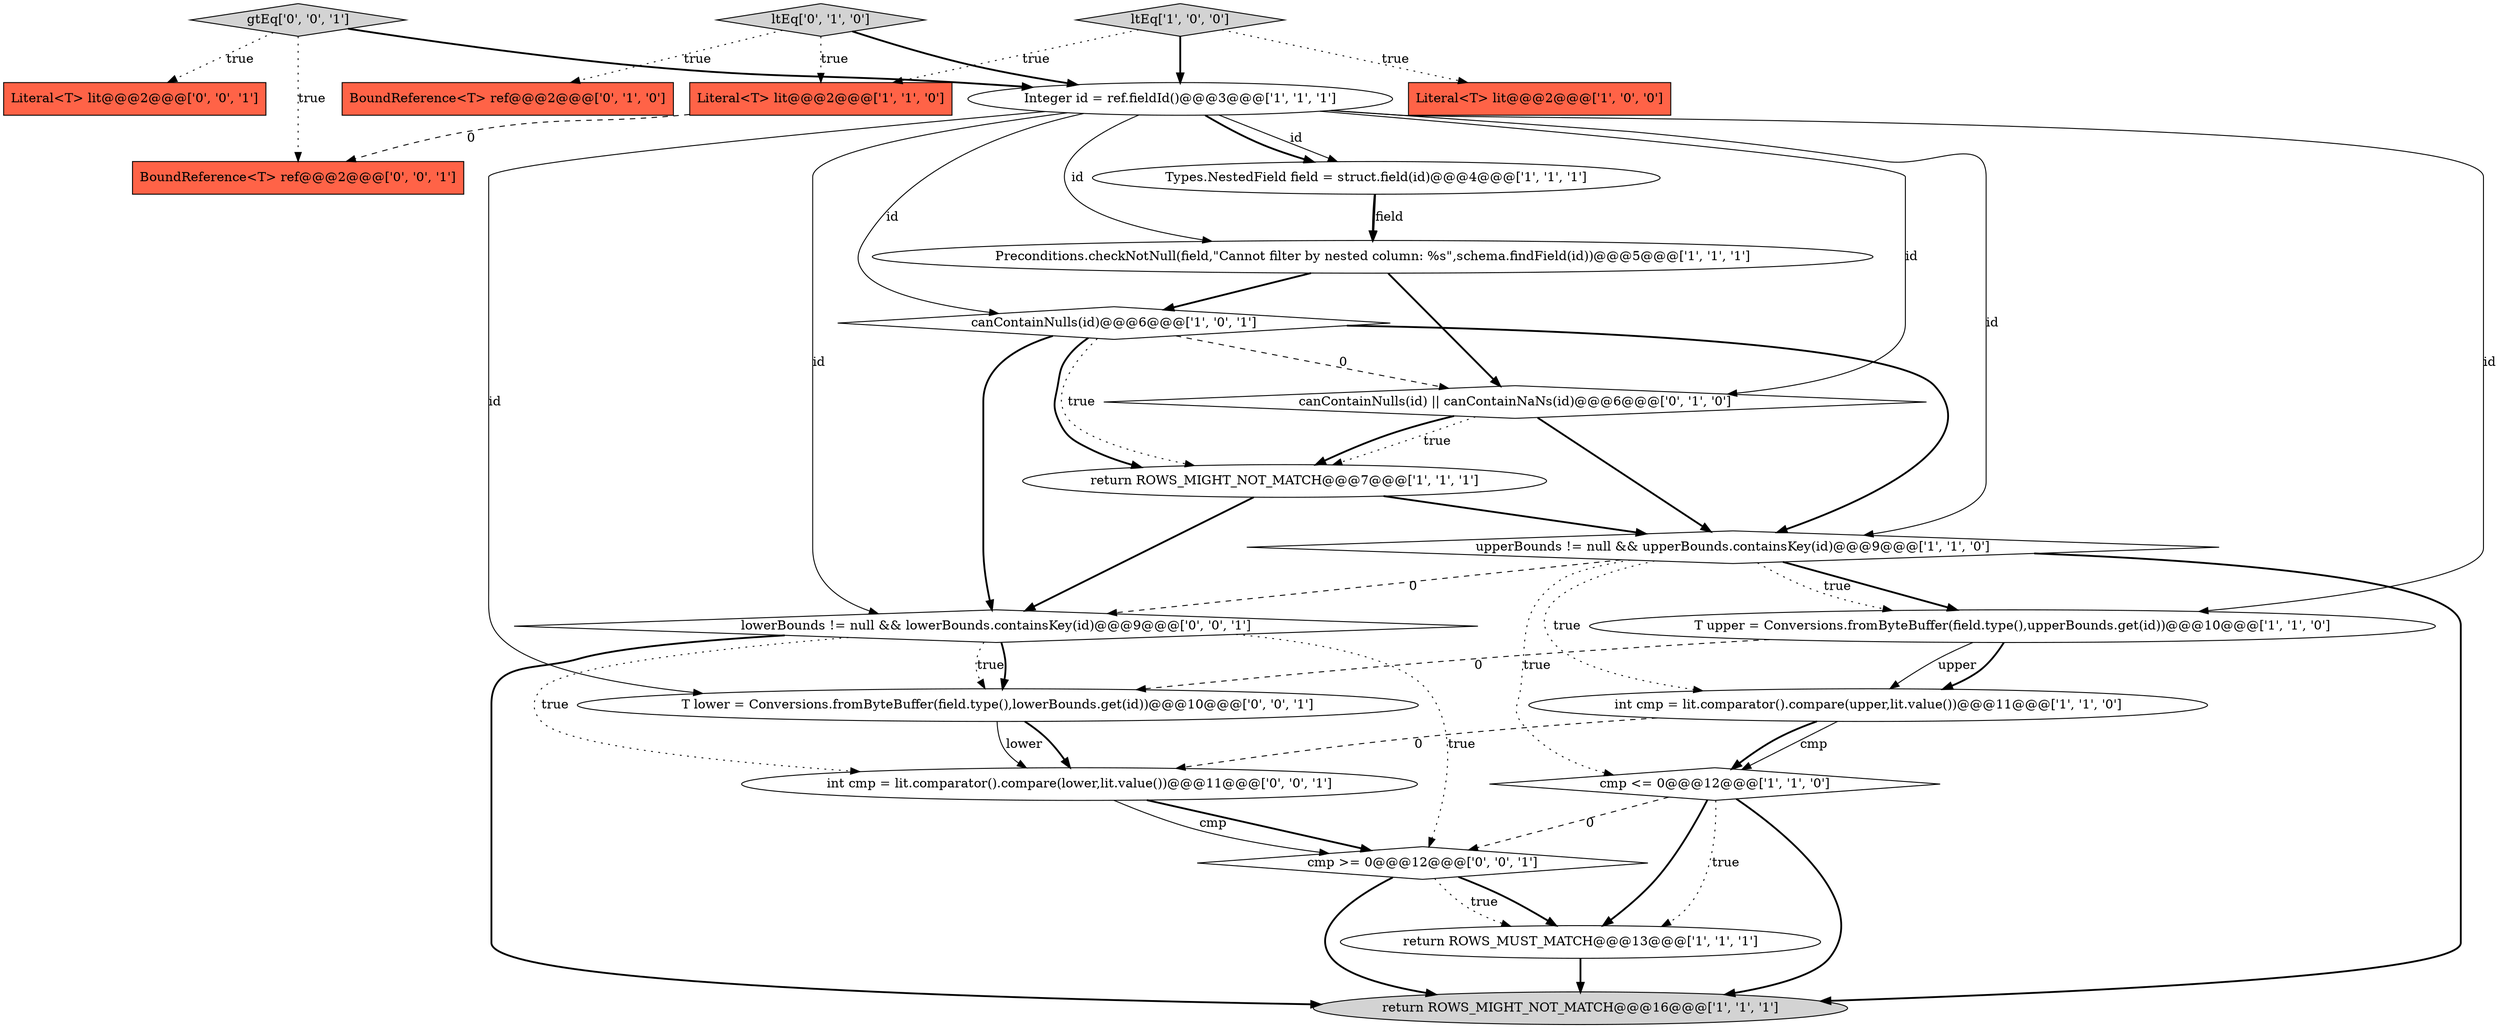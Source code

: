 digraph {
8 [style = filled, label = "upperBounds != null && upperBounds.containsKey(id)@@@9@@@['1', '1', '0']", fillcolor = white, shape = diamond image = "AAA0AAABBB1BBB"];
5 [style = filled, label = "cmp <= 0@@@12@@@['1', '1', '0']", fillcolor = white, shape = diamond image = "AAA0AAABBB1BBB"];
21 [style = filled, label = "int cmp = lit.comparator().compare(lower,lit.value())@@@11@@@['0', '0', '1']", fillcolor = white, shape = ellipse image = "AAA0AAABBB3BBB"];
15 [style = filled, label = "BoundReference<T> ref@@@2@@@['0', '1', '0']", fillcolor = tomato, shape = box image = "AAA0AAABBB2BBB"];
22 [style = filled, label = "cmp >= 0@@@12@@@['0', '0', '1']", fillcolor = white, shape = diamond image = "AAA0AAABBB3BBB"];
3 [style = filled, label = "return ROWS_MUST_MATCH@@@13@@@['1', '1', '1']", fillcolor = white, shape = ellipse image = "AAA0AAABBB1BBB"];
4 [style = filled, label = "T upper = Conversions.fromByteBuffer(field.type(),upperBounds.get(id))@@@10@@@['1', '1', '0']", fillcolor = white, shape = ellipse image = "AAA0AAABBB1BBB"];
11 [style = filled, label = "Integer id = ref.fieldId()@@@3@@@['1', '1', '1']", fillcolor = white, shape = ellipse image = "AAA0AAABBB1BBB"];
0 [style = filled, label = "int cmp = lit.comparator().compare(upper,lit.value())@@@11@@@['1', '1', '0']", fillcolor = white, shape = ellipse image = "AAA0AAABBB1BBB"];
17 [style = filled, label = "Literal<T> lit@@@2@@@['0', '0', '1']", fillcolor = tomato, shape = box image = "AAA0AAABBB3BBB"];
18 [style = filled, label = "gtEq['0', '0', '1']", fillcolor = lightgray, shape = diamond image = "AAA0AAABBB3BBB"];
20 [style = filled, label = "T lower = Conversions.fromByteBuffer(field.type(),lowerBounds.get(id))@@@10@@@['0', '0', '1']", fillcolor = white, shape = ellipse image = "AAA0AAABBB3BBB"];
10 [style = filled, label = "canContainNulls(id)@@@6@@@['1', '0', '1']", fillcolor = white, shape = diamond image = "AAA0AAABBB1BBB"];
16 [style = filled, label = "ltEq['0', '1', '0']", fillcolor = lightgray, shape = diamond image = "AAA0AAABBB2BBB"];
23 [style = filled, label = "lowerBounds != null && lowerBounds.containsKey(id)@@@9@@@['0', '0', '1']", fillcolor = white, shape = diamond image = "AAA0AAABBB3BBB"];
2 [style = filled, label = "Literal<T> lit@@@2@@@['1', '1', '0']", fillcolor = tomato, shape = box image = "AAA0AAABBB1BBB"];
1 [style = filled, label = "Literal<T> lit@@@2@@@['1', '0', '0']", fillcolor = tomato, shape = box image = "AAA0AAABBB1BBB"];
12 [style = filled, label = "ltEq['1', '0', '0']", fillcolor = lightgray, shape = diamond image = "AAA0AAABBB1BBB"];
9 [style = filled, label = "return ROWS_MIGHT_NOT_MATCH@@@16@@@['1', '1', '1']", fillcolor = lightgray, shape = ellipse image = "AAA0AAABBB1BBB"];
7 [style = filled, label = "Types.NestedField field = struct.field(id)@@@4@@@['1', '1', '1']", fillcolor = white, shape = ellipse image = "AAA0AAABBB1BBB"];
14 [style = filled, label = "canContainNulls(id) || canContainNaNs(id)@@@6@@@['0', '1', '0']", fillcolor = white, shape = diamond image = "AAA1AAABBB2BBB"];
13 [style = filled, label = "return ROWS_MIGHT_NOT_MATCH@@@7@@@['1', '1', '1']", fillcolor = white, shape = ellipse image = "AAA0AAABBB1BBB"];
6 [style = filled, label = "Preconditions.checkNotNull(field,\"Cannot filter by nested column: %s\",schema.findField(id))@@@5@@@['1', '1', '1']", fillcolor = white, shape = ellipse image = "AAA0AAABBB1BBB"];
19 [style = filled, label = "BoundReference<T> ref@@@2@@@['0', '0', '1']", fillcolor = tomato, shape = box image = "AAA0AAABBB3BBB"];
5->22 [style = dashed, label="0"];
23->9 [style = bold, label=""];
10->13 [style = dotted, label="true"];
8->9 [style = bold, label=""];
11->23 [style = solid, label="id"];
11->6 [style = solid, label="id"];
8->4 [style = bold, label=""];
10->23 [style = bold, label=""];
21->22 [style = bold, label=""];
16->2 [style = dotted, label="true"];
0->5 [style = solid, label="cmp"];
0->21 [style = dashed, label="0"];
10->14 [style = dashed, label="0"];
23->20 [style = dotted, label="true"];
5->3 [style = dotted, label="true"];
13->23 [style = bold, label=""];
22->3 [style = bold, label=""];
7->6 [style = bold, label=""];
10->8 [style = bold, label=""];
14->13 [style = bold, label=""];
11->7 [style = solid, label="id"];
5->9 [style = bold, label=""];
22->9 [style = bold, label=""];
12->2 [style = dotted, label="true"];
16->15 [style = dotted, label="true"];
21->22 [style = solid, label="cmp"];
11->7 [style = bold, label=""];
6->10 [style = bold, label=""];
8->23 [style = dashed, label="0"];
11->10 [style = solid, label="id"];
20->21 [style = bold, label=""];
23->22 [style = dotted, label="true"];
2->19 [style = dashed, label="0"];
18->17 [style = dotted, label="true"];
6->14 [style = bold, label=""];
14->13 [style = dotted, label="true"];
11->20 [style = solid, label="id"];
11->4 [style = solid, label="id"];
4->0 [style = solid, label="upper"];
10->13 [style = bold, label=""];
11->14 [style = solid, label="id"];
23->21 [style = dotted, label="true"];
23->20 [style = bold, label=""];
3->9 [style = bold, label=""];
14->8 [style = bold, label=""];
18->19 [style = dotted, label="true"];
8->5 [style = dotted, label="true"];
7->6 [style = solid, label="field"];
22->3 [style = dotted, label="true"];
12->11 [style = bold, label=""];
4->20 [style = dashed, label="0"];
5->3 [style = bold, label=""];
13->8 [style = bold, label=""];
0->5 [style = bold, label=""];
12->1 [style = dotted, label="true"];
20->21 [style = solid, label="lower"];
16->11 [style = bold, label=""];
8->4 [style = dotted, label="true"];
18->11 [style = bold, label=""];
4->0 [style = bold, label=""];
11->8 [style = solid, label="id"];
8->0 [style = dotted, label="true"];
}
